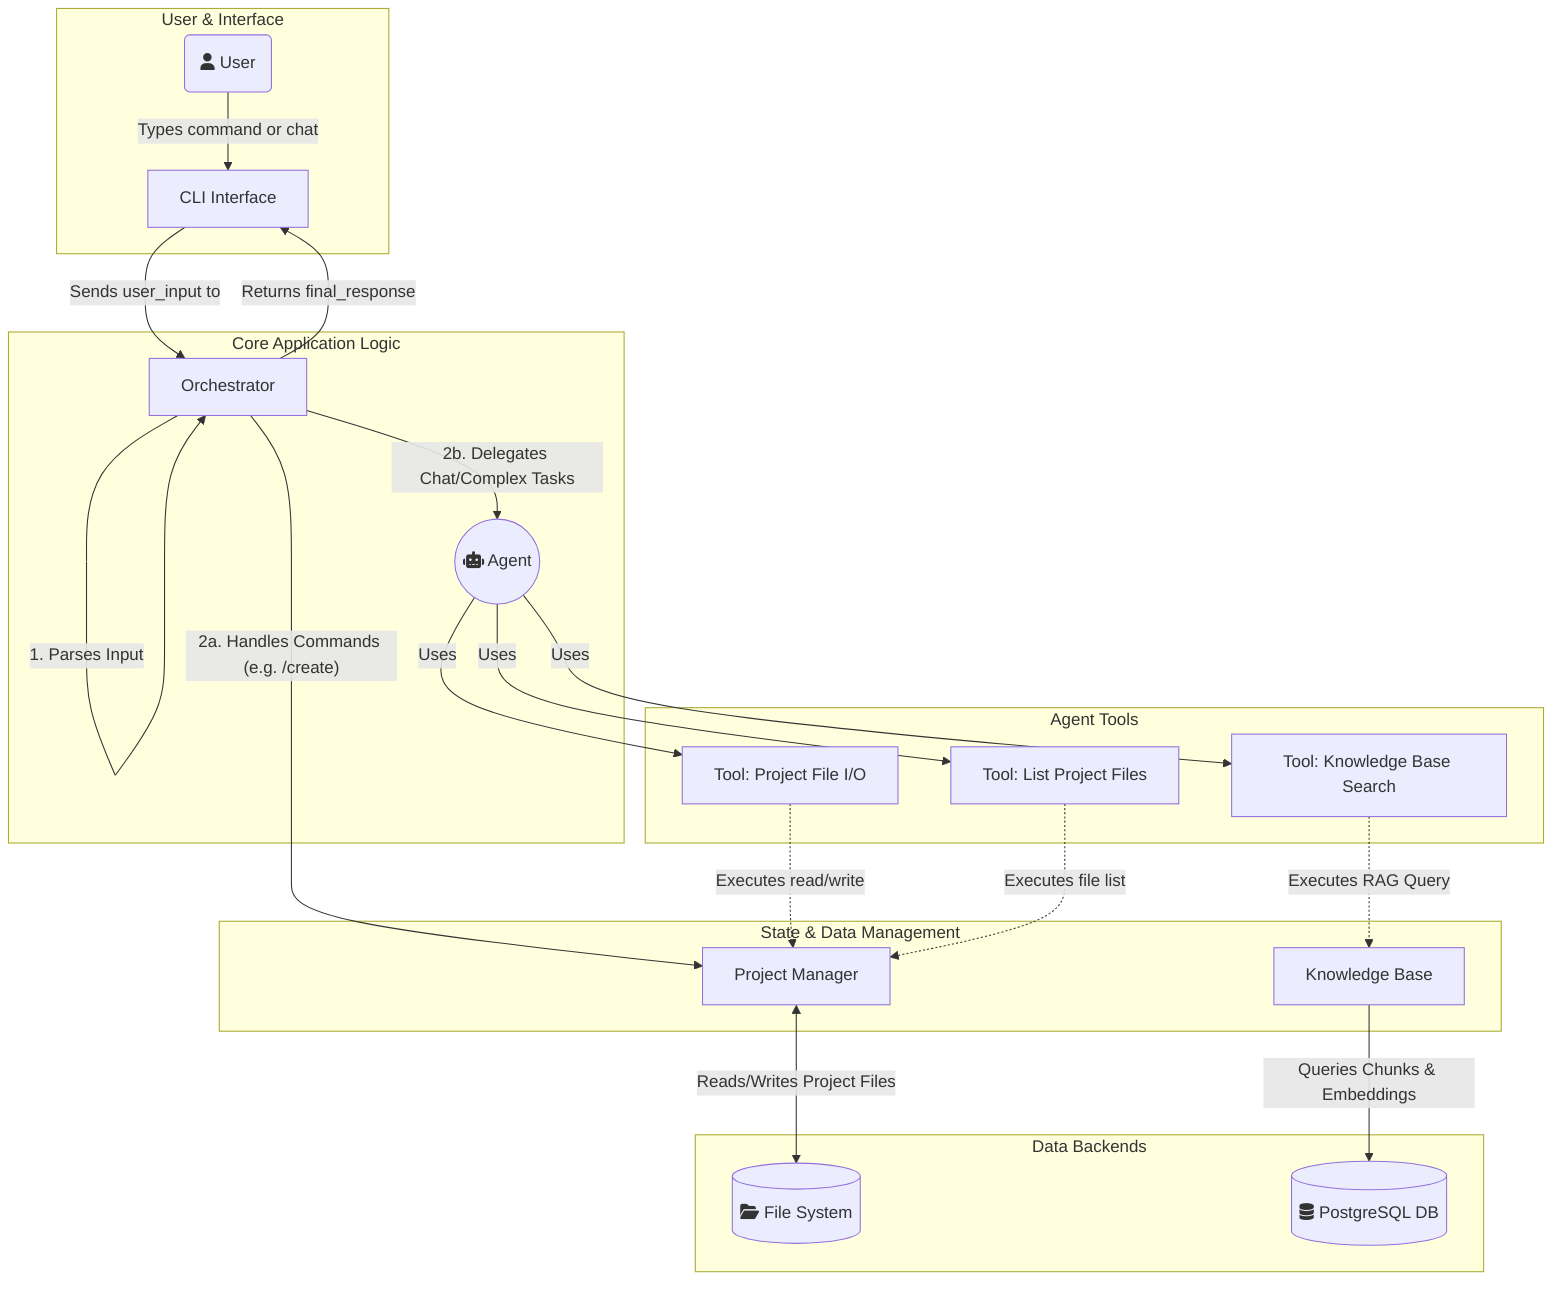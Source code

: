graph TD
    subgraph "User & Interface"
        User(fa:fa-user User)
        CLI[CLI Interface]
    end
    subgraph "Core Application Logic"
        Orchestrator[Orchestrator]
        Agent((fa:fa-robot Agent))
    end
    subgraph "State & Data Management"
        PM[Project Manager]
        KB[Knowledge Base]
    end
    
    subgraph "Data Backends"
        FS[(fa:fa-folder-open File System)]
        DB[(fa:fa-database PostgreSQL DB)]
    end
    subgraph "Agent Tools"
        ToolKB[Tool: Knowledge Base Search]
        ToolPM[Tool: Project File I/O]
        ToolList[Tool: List Project Files]
    end
    %% -- Connections --
    User -- "Types command or chat" --> CLI
    CLI -- "Sends user_input to" --> Orchestrator
    Orchestrator -- "Returns final_response" --> CLI
    
    Orchestrator -- "1. Parses Input" --> Orchestrator
    Orchestrator -- "2a. Handles Commands (e.g. /create)" ----> PM
    Orchestrator -- "2b. Delegates Chat/Complex Tasks" --> Agent
    Agent -- "Uses" --> ToolKB
    Agent -- "Uses" --> ToolPM
    Agent -- "Uses" --> ToolList
    ToolKB -.->|Executes RAG Query| KB
    ToolPM -.->|Executes read/write| PM
    ToolList -.->|Executes file list| PM
    PM <-->|Reads/Writes Project Files| FS
    KB -->|Queries Chunks & Embeddings| DB